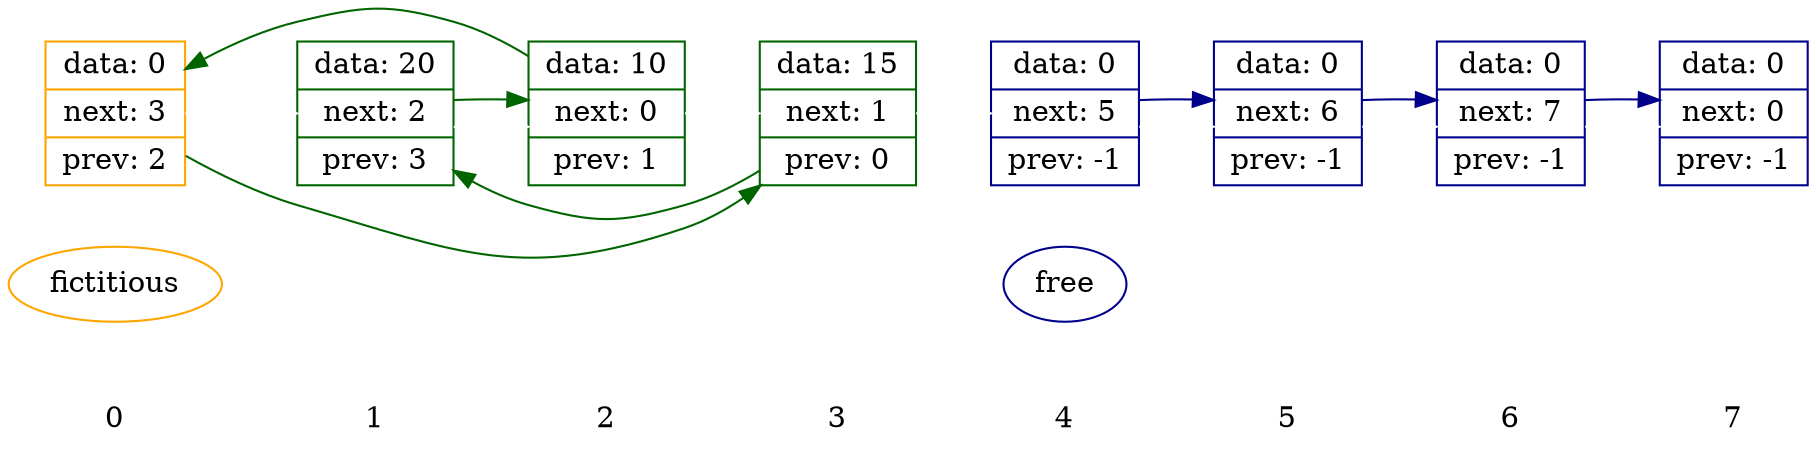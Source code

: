 digraph D{
	rankdir = LR
	{
	node[shape = plaintext]
	edge[color = "white"]
	"0" -> "1" -> "2" -> "3" -> "4" -> "5" -> "6" -> "7"
	}

	free [color = "darkblue"]

	fictitious [color = "orange"]

	{rank = same;  "0"; node_0; fictitious;}
	{rank = same;  "1"; node_1;}
	{rank = same;  "2"; node_2;}
	{rank = same;  "3"; node_3;}
	{rank = same;  "4"; node_4; free;}
	{rank = same;  "5"; node_5;}
	{rank = same;  "6"; node_6;}
	{rank = same;  "7"; node_7;}

	node_0 [shape = record, label = " data: 0 | next: 3 | prev: 2 "]
	node_1 [shape = record, label = " data: 20 | next: 2 | prev: 3 "]
	node_2 [shape = record, label = " data: 10 | next: 0 | prev: 1 "]
	node_3 [shape = record, label = " data: 15 | next: 1 | prev: 0 "]
	node_4 [shape = record, label = " data: 0 | next: 5 | prev: -1 "]
	node_5 [shape = record, label = " data: 0 | next: 6 | prev: -1 "]
	node_6 [shape = record, label = " data: 0 | next: 7 | prev: -1 "]
	node_7 [shape = record, label = " data: 0 | next: 0 | prev: -1 "]

	node_0 -> node_1 [weight = 100, color = "white"]
	node_1 -> node_2 [weight = 100, color = "white"]
	node_2 -> node_3 [weight = 100, color = "white"]
	node_3 -> node_4 [weight = 100, color = "white"]
	node_4 -> node_5 [weight = 100, color = "white"]
	node_5 -> node_6 [weight = 100, color = "white"]
	node_6 -> node_7 [weight = 100, color = "white"]

	node_0 -> node_3 [color = "darkgreen"]
	node_0 [color  = "orange"]
	node_3 -> node_1 [color = "darkgreen"]
	node_3 [color  = "darkgreen"]
	node_1 -> node_2 [color = "darkgreen"]
	node_1 [color  = "darkgreen"]
	node_2 -> node_0 [color = "darkgreen"]
	node_2 [color  = "darkgreen"]

	node_4 [color  = "darkblue"]
	node_4 -> node_5 [color = "darkblue"]
	node_5 [color  = "darkblue"]
	node_5 -> node_6 [color = "darkblue"]
	node_6 [color  = "darkblue"]
	node_6 -> node_7 [color = "darkblue"]
	node_7 [color  = "darkblue"]
}
